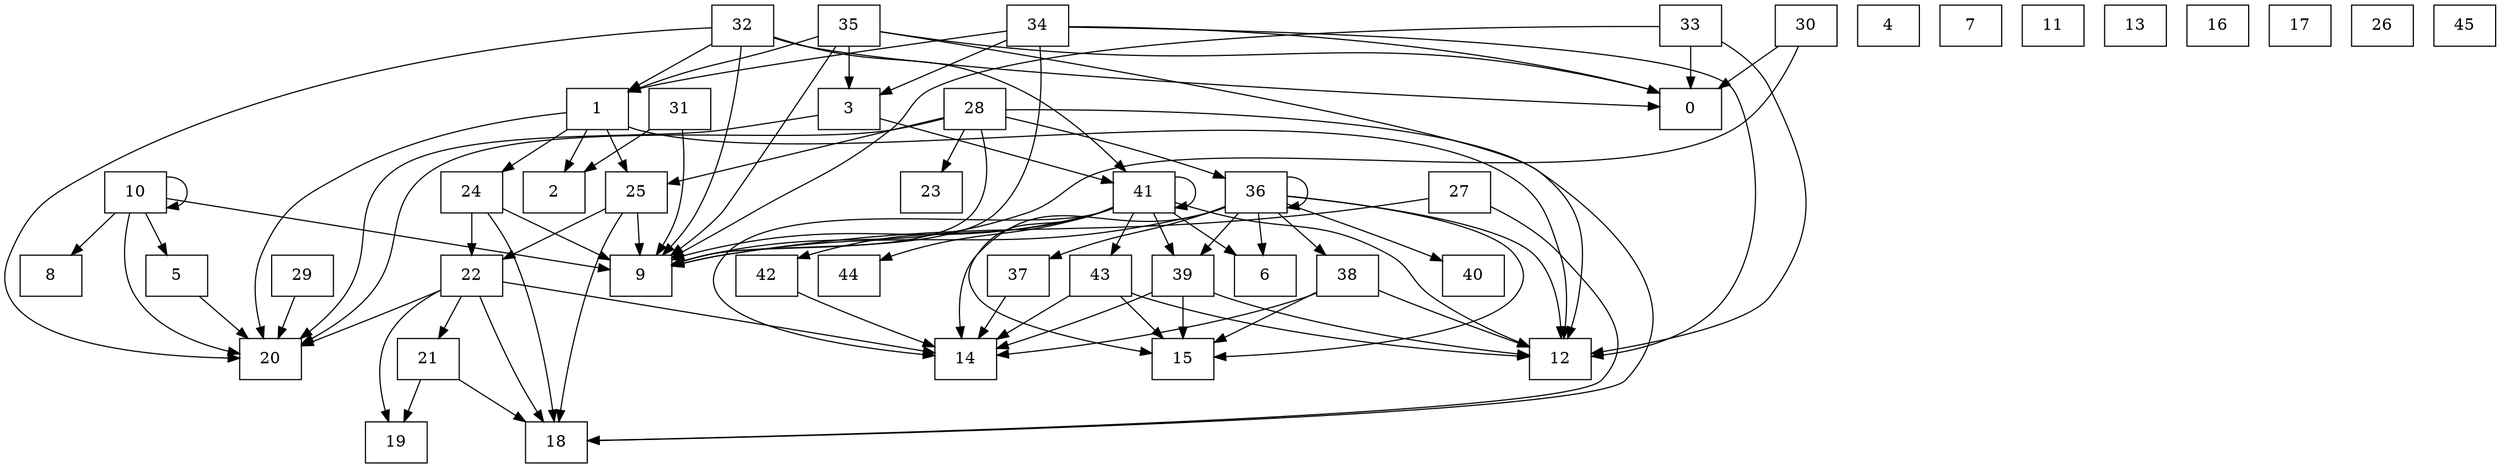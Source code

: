 digraph "Call graph" {
node0 [shape=record, label="{0}"];
node1 [shape=record, label="{1}"];
node2 [shape=record, label="{2}"];
node3 [shape=record, label="{3}"];
node4 [shape=record, label="{4}"];
node5 [shape=record, label="{5}"];
node6 [shape=record, label="{6}"];
node7 [shape=record, label="{7}"];
node8 [shape=record, label="{8}"];
node9 [shape=record, label="{9}"];
node10 [shape=record, label="{10}"];
node11 [shape=record, label="{11}"];
node12 [shape=record, label="{12}"];
node13 [shape=record, label="{13}"];
node14 [shape=record, label="{14}"];
node15 [shape=record, label="{15}"];
node16 [shape=record, label="{16}"];
node17 [shape=record, label="{17}"];
node18 [shape=record, label="{18}"];
node19 [shape=record, label="{19}"];
node20 [shape=record, label="{20}"];
node21 [shape=record, label="{21}"];
node22 [shape=record, label="{22}"];
node23 [shape=record, label="{23}"];
node24 [shape=record, label="{24}"];
node25 [shape=record, label="{25}"];
node26 [shape=record, label="{26}"];
node27 [shape=record, label="{27}"];
node28 [shape=record, label="{28}"];
node29 [shape=record, label="{29}"];
node30 [shape=record, label="{30}"];
node31 [shape=record, label="{31}"];
node32 [shape=record, label="{32}"];
node33 [shape=record, label="{33}"];
node34 [shape=record, label="{34}"];
node35 [shape=record, label="{35}"];
node36 [shape=record, label="{36}"];
node37 [shape=record, label="{37}"];
node38 [shape=record, label="{38}"];
node39 [shape=record, label="{39}"];
node40 [shape=record, label="{40}"];
node41 [shape=record, label="{41}"];
node42 [shape=record, label="{42}"];
node43 [shape=record, label="{43}"];
node44 [shape=record, label="{44}"];
node45 [shape=record, label="{45}"];
node1 -> node2;

node1 -> node12;

node1 -> node20;

node1 -> node24;

node1 -> node25;

node3 -> node20;

node3 -> node41;

node5 -> node20;

node10 -> node5;

node10 -> node8;

node10 -> node9;

node10 -> node10;

node10 -> node20;

node21 -> node18;

node21 -> node19;

node22 -> node14;

node22 -> node18;

node22 -> node19;

node22 -> node20;

node22 -> node21;

node24 -> node9;

node24 -> node18;

node24 -> node22;

node25 -> node9;

node25 -> node18;

node25 -> node22;

node27 -> node9;

node27 -> node18;

node28 -> node9;

node28 -> node18;

node28 -> node20;

node28 -> node23;

node28 -> node25;

node28 -> node36;

node29 -> node20;

node30 -> node0;

node30 -> node9;

node31 -> node2;

node31 -> node9;

node32 -> node0;

node32 -> node1;

node32 -> node9;

node32 -> node20;

node32 -> node41;

node33 -> node0;

node33 -> node9;

node33 -> node12;

node34 -> node0;

node34 -> node1;

node34 -> node3;

node34 -> node9;

node34 -> node12;

node35 -> node0;

node35 -> node1;

node35 -> node3;

node35 -> node9;

node35 -> node12;

node36 -> node6;

node36 -> node9;

node36 -> node12;

node36 -> node14;

node36 -> node15;

node36 -> node36;

node36 -> node37;

node36 -> node38;

node36 -> node39;

node36 -> node40;

node37 -> node14;

node38 -> node12;

node38 -> node14;

node38 -> node15;

node39 -> node12;

node39 -> node14;

node39 -> node15;

node41 -> node6;

node41 -> node9;

node41 -> node12;

node41 -> node14;

node41 -> node15;

node41 -> node39;

node41 -> node41;

node41 -> node42;

node41 -> node43;

node41 -> node44;

node42 -> node14;

node43 -> node12;

node43 -> node14;

node43 -> node15;

}